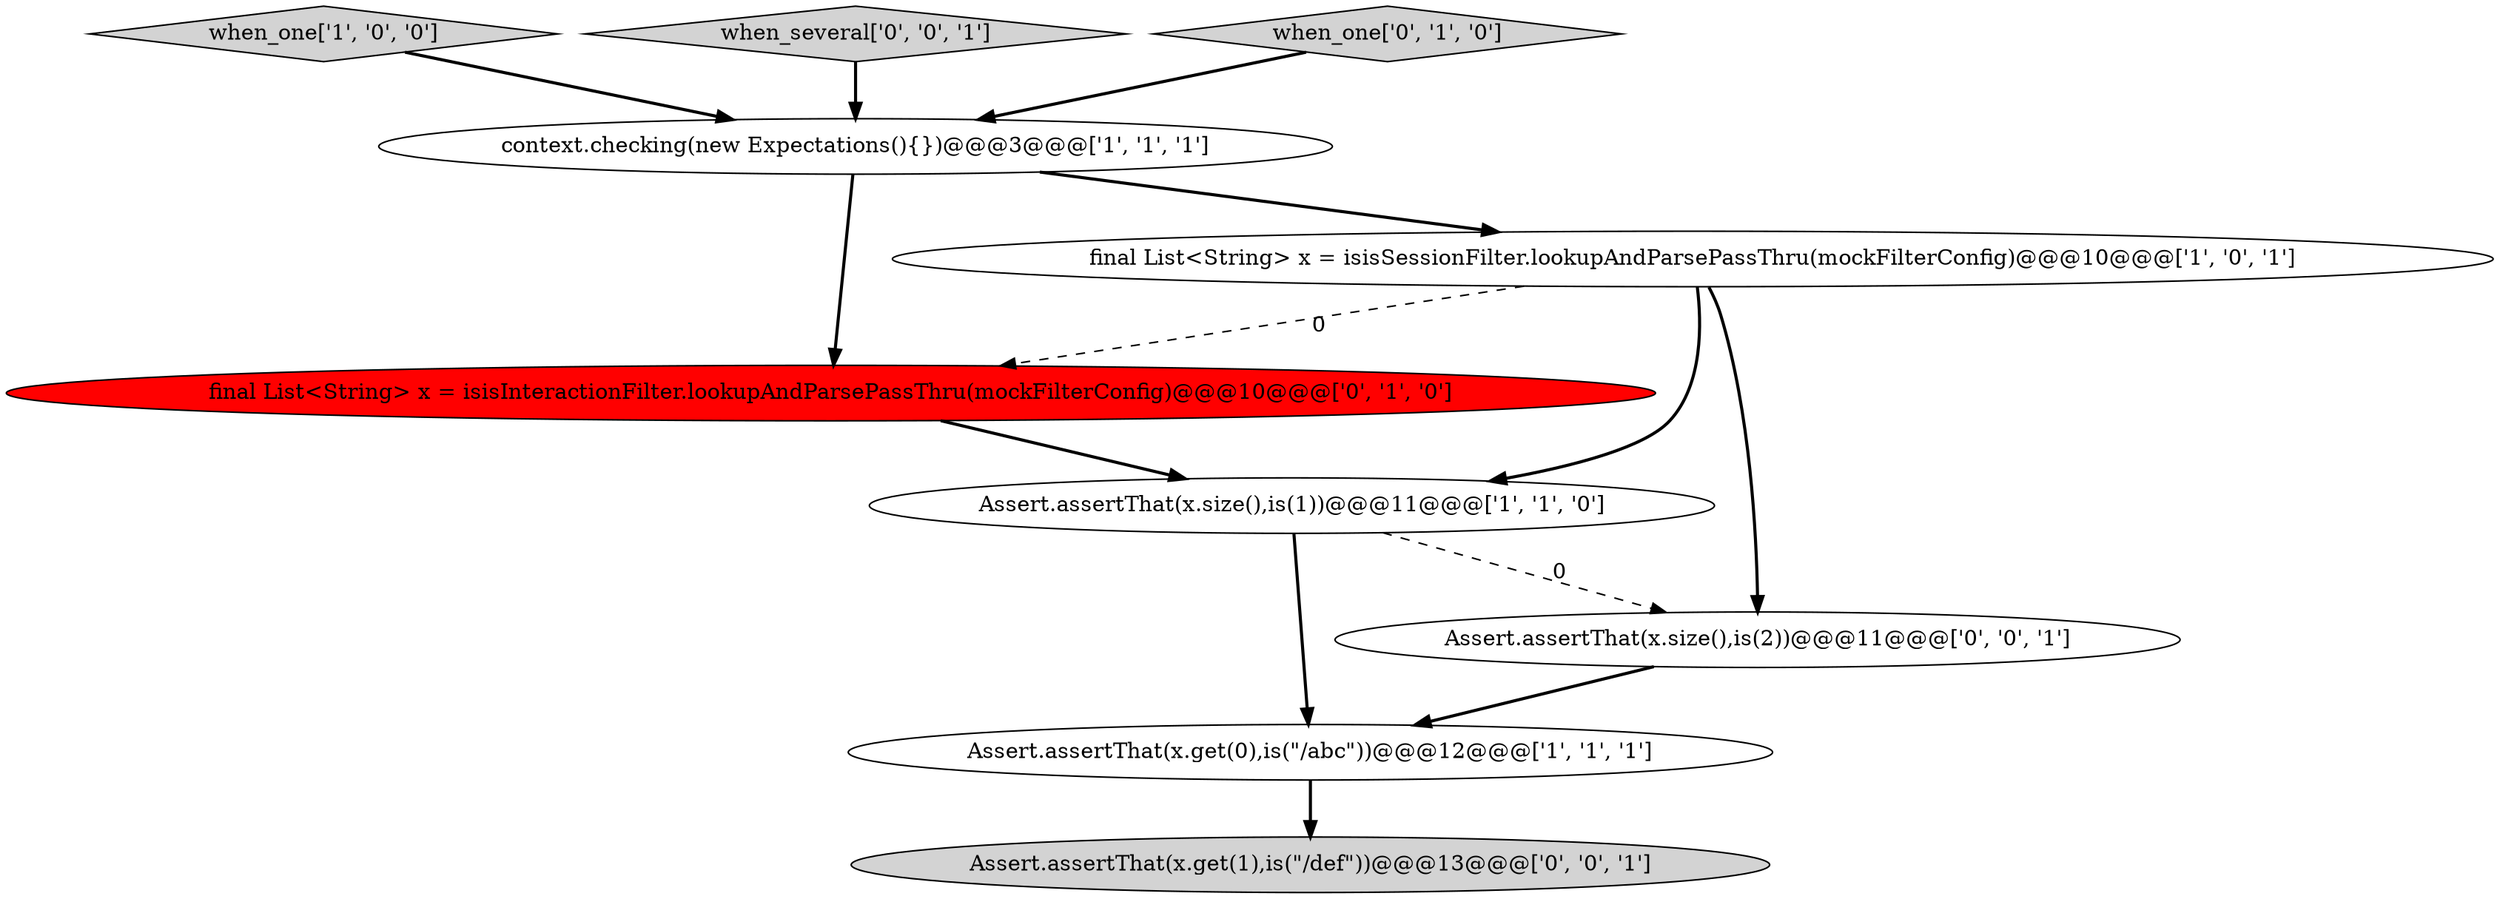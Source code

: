 digraph {
2 [style = filled, label = "when_one['1', '0', '0']", fillcolor = lightgray, shape = diamond image = "AAA0AAABBB1BBB"];
4 [style = filled, label = "Assert.assertThat(x.get(0),is(\"/abc\"))@@@12@@@['1', '1', '1']", fillcolor = white, shape = ellipse image = "AAA0AAABBB1BBB"];
5 [style = filled, label = "final List<String> x = isisInteractionFilter.lookupAndParsePassThru(mockFilterConfig)@@@10@@@['0', '1', '0']", fillcolor = red, shape = ellipse image = "AAA1AAABBB2BBB"];
1 [style = filled, label = "context.checking(new Expectations(){})@@@3@@@['1', '1', '1']", fillcolor = white, shape = ellipse image = "AAA0AAABBB1BBB"];
0 [style = filled, label = "final List<String> x = isisSessionFilter.lookupAndParsePassThru(mockFilterConfig)@@@10@@@['1', '0', '1']", fillcolor = white, shape = ellipse image = "AAA0AAABBB1BBB"];
8 [style = filled, label = "when_several['0', '0', '1']", fillcolor = lightgray, shape = diamond image = "AAA0AAABBB3BBB"];
3 [style = filled, label = "Assert.assertThat(x.size(),is(1))@@@11@@@['1', '1', '0']", fillcolor = white, shape = ellipse image = "AAA0AAABBB1BBB"];
7 [style = filled, label = "Assert.assertThat(x.get(1),is(\"/def\"))@@@13@@@['0', '0', '1']", fillcolor = lightgray, shape = ellipse image = "AAA0AAABBB3BBB"];
6 [style = filled, label = "when_one['0', '1', '0']", fillcolor = lightgray, shape = diamond image = "AAA0AAABBB2BBB"];
9 [style = filled, label = "Assert.assertThat(x.size(),is(2))@@@11@@@['0', '0', '1']", fillcolor = white, shape = ellipse image = "AAA0AAABBB3BBB"];
1->5 [style = bold, label=""];
0->3 [style = bold, label=""];
5->3 [style = bold, label=""];
6->1 [style = bold, label=""];
8->1 [style = bold, label=""];
0->9 [style = bold, label=""];
1->0 [style = bold, label=""];
0->5 [style = dashed, label="0"];
3->9 [style = dashed, label="0"];
3->4 [style = bold, label=""];
2->1 [style = bold, label=""];
4->7 [style = bold, label=""];
9->4 [style = bold, label=""];
}
